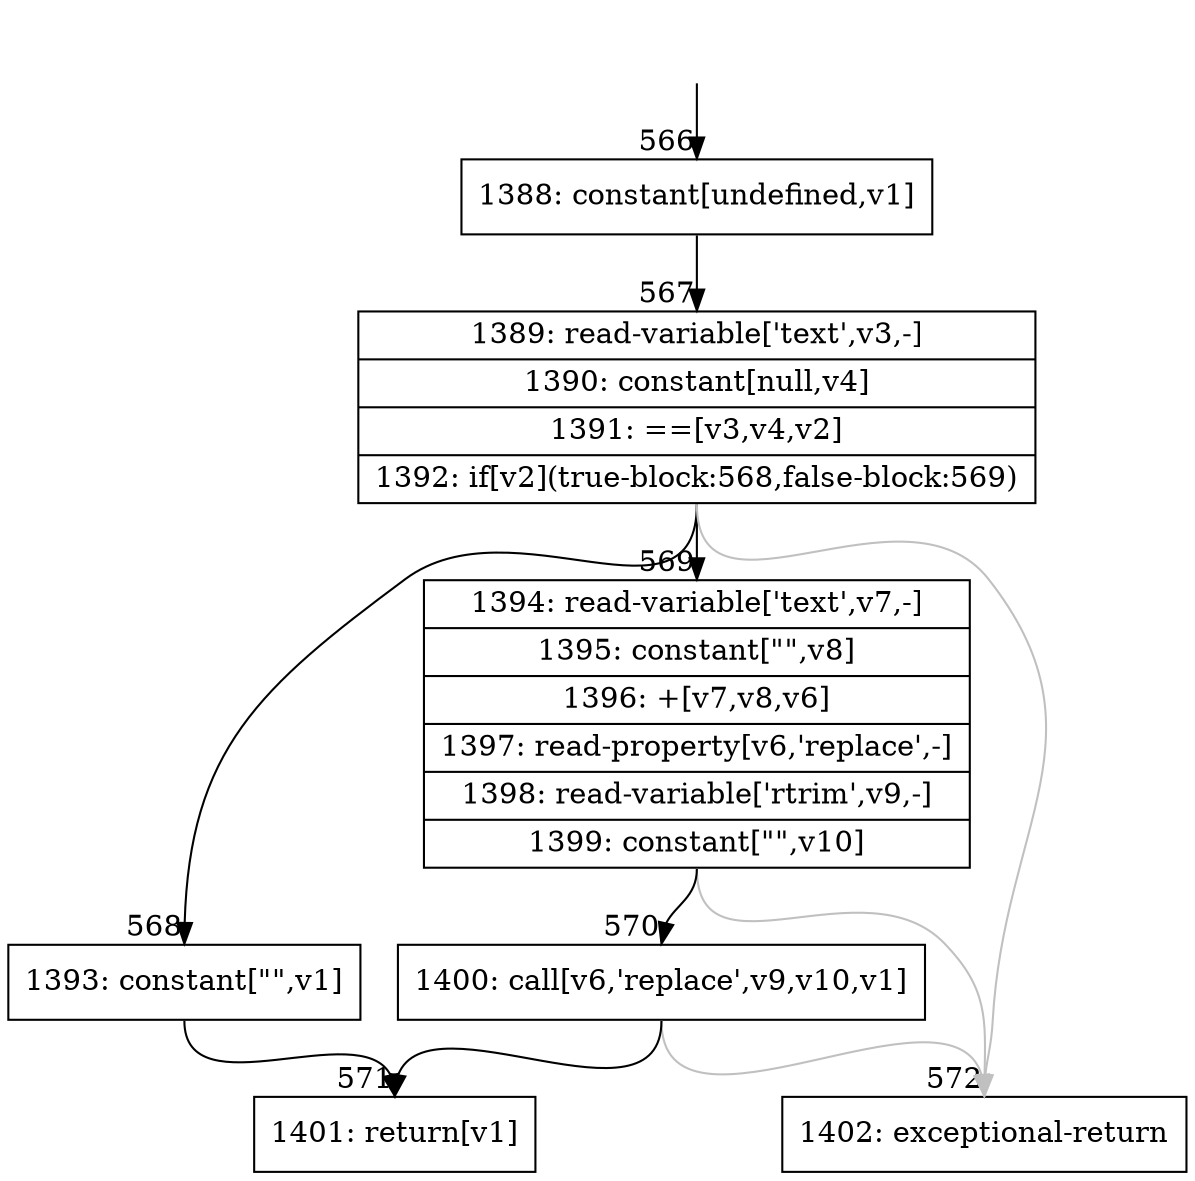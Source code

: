 digraph {
rankdir="TD"
BB_entry43[shape=none,label=""];
BB_entry43 -> BB566 [tailport=s, headport=n, headlabel="    566"]
BB566 [shape=record label="{1388: constant[undefined,v1]}" ] 
BB566 -> BB567 [tailport=s, headport=n, headlabel="      567"]
BB567 [shape=record label="{1389: read-variable['text',v3,-]|1390: constant[null,v4]|1391: ==[v3,v4,v2]|1392: if[v2](true-block:568,false-block:569)}" ] 
BB567 -> BB568 [tailport=s, headport=n, headlabel="      568"]
BB567 -> BB569 [tailport=s, headport=n, headlabel="      569"]
BB567 -> BB572 [tailport=s, headport=n, color=gray, headlabel="      572"]
BB568 [shape=record label="{1393: constant[\"\",v1]}" ] 
BB568 -> BB571 [tailport=s, headport=n, headlabel="      571"]
BB569 [shape=record label="{1394: read-variable['text',v7,-]|1395: constant[\"\",v8]|1396: +[v7,v8,v6]|1397: read-property[v6,'replace',-]|1398: read-variable['rtrim',v9,-]|1399: constant[\"\",v10]}" ] 
BB569 -> BB570 [tailport=s, headport=n, headlabel="      570"]
BB569 -> BB572 [tailport=s, headport=n, color=gray]
BB570 [shape=record label="{1400: call[v6,'replace',v9,v10,v1]}" ] 
BB570 -> BB571 [tailport=s, headport=n]
BB570 -> BB572 [tailport=s, headport=n, color=gray]
BB571 [shape=record label="{1401: return[v1]}" ] 
BB572 [shape=record label="{1402: exceptional-return}" ] 
}
